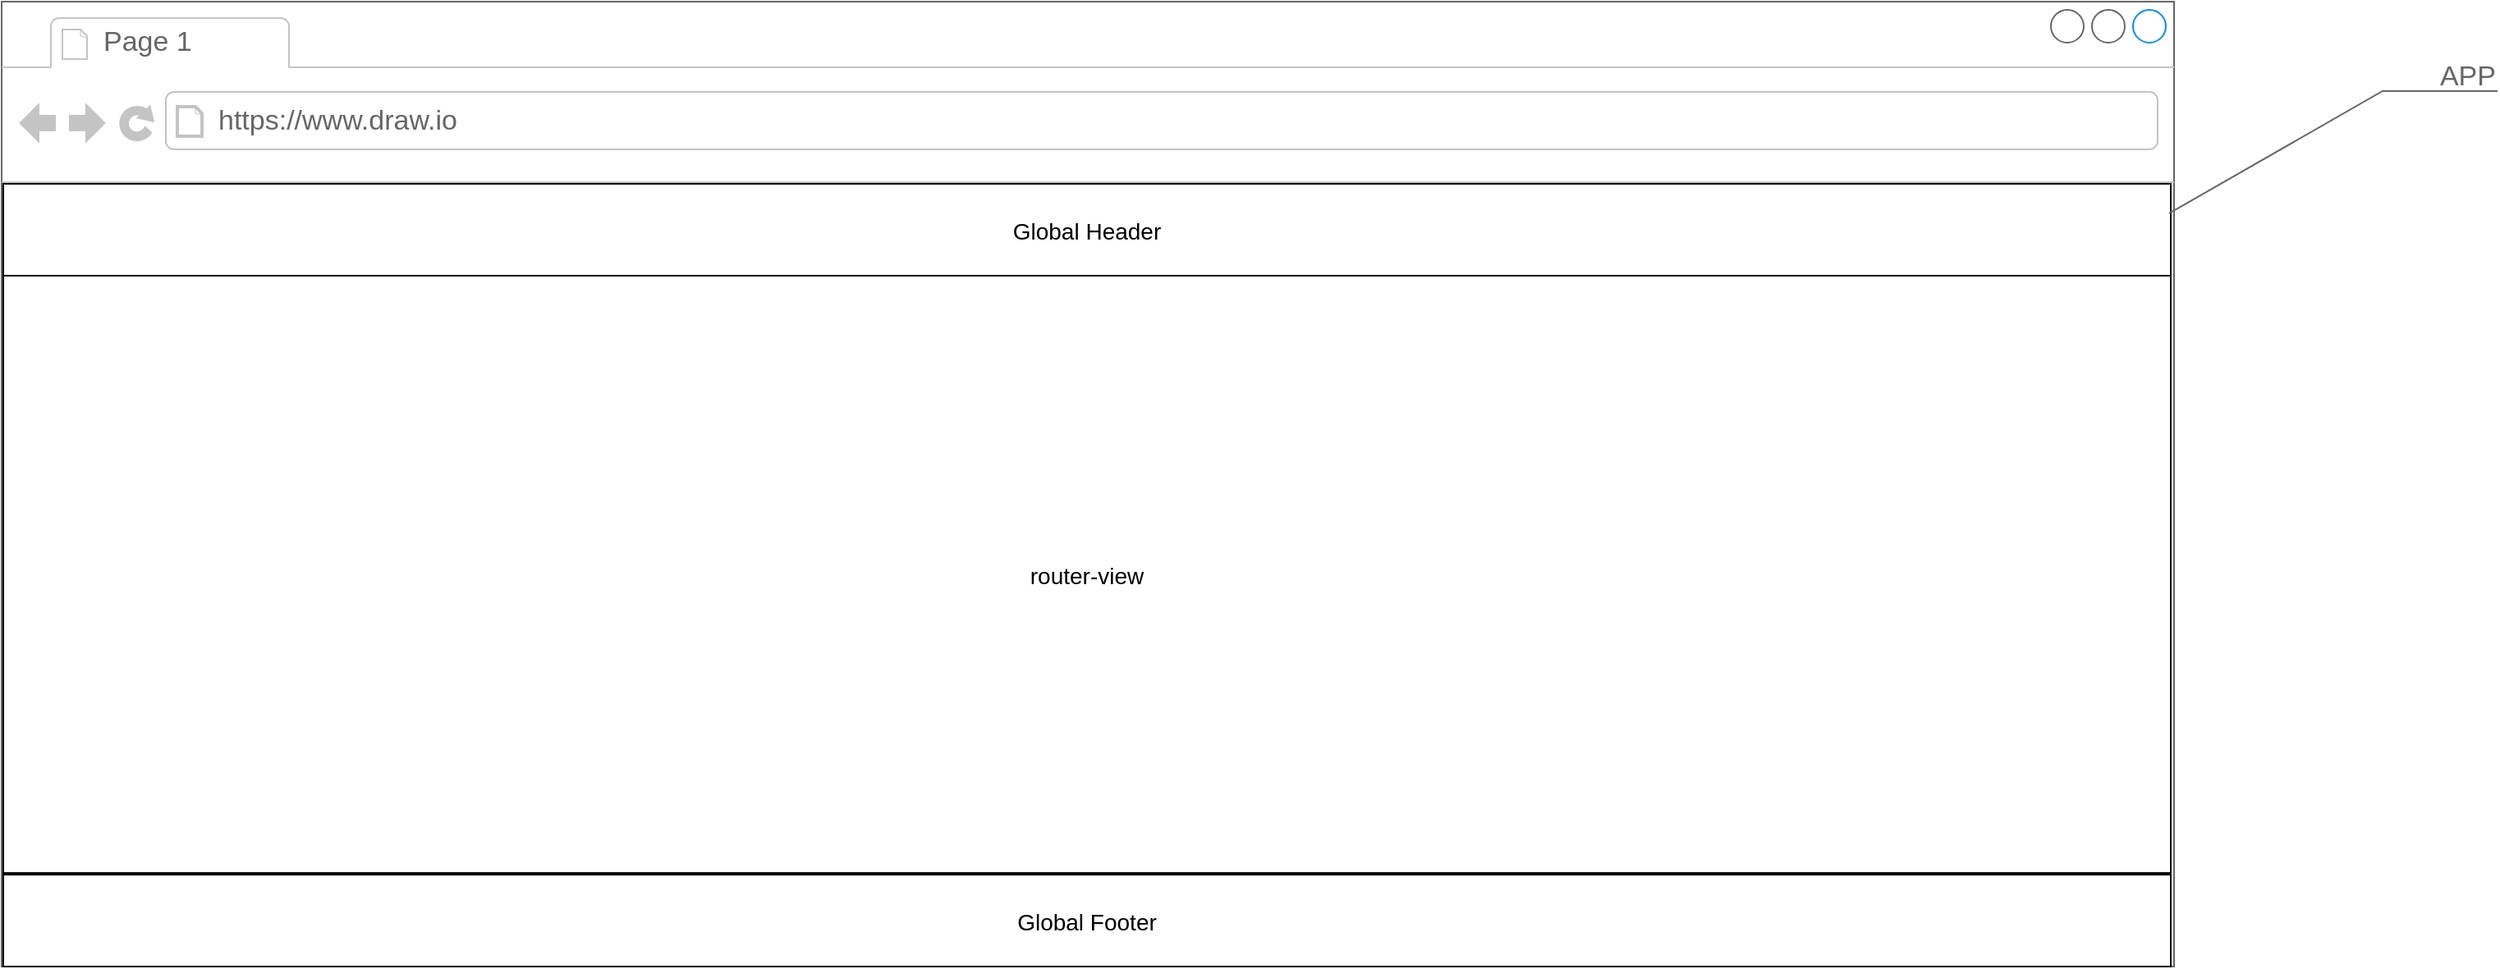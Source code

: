 <mxfile version="13.6.2" type="device"><diagram name="Page-1" id="2cc2dc42-3aac-f2a9-1cec-7a8b7cbee084"><mxGraphModel dx="3628" dy="1264" grid="0" gridSize="10" guides="1" tooltips="1" connect="1" arrows="1" fold="1" page="1" pageScale="1" pageWidth="1100" pageHeight="850" background="#ffffff" math="0" shadow="0"><root><mxCell id="0"/><mxCell id="1" parent="0"/><mxCell id="h3kMc2V66tev2rkNQmIl-2" value="" style="strokeWidth=1;shadow=0;dashed=0;align=center;html=1;shape=mxgraph.mockup.containers.browserWindow;rSize=0;strokeColor=#666666;strokeColor2=#008cff;strokeColor3=#c4c4c4;mainText=,;recursiveResize=0;" vertex="1" parent="1"><mxGeometry x="-1011" y="90" width="1323" height="588" as="geometry"/></mxCell><mxCell id="h3kMc2V66tev2rkNQmIl-3" value="Page 1" style="strokeWidth=1;shadow=0;dashed=0;align=center;html=1;shape=mxgraph.mockup.containers.anchor;fontSize=17;fontColor=#666666;align=left;" vertex="1" parent="h3kMc2V66tev2rkNQmIl-2"><mxGeometry x="60" y="12" width="110" height="26" as="geometry"/></mxCell><mxCell id="h3kMc2V66tev2rkNQmIl-4" value="https://www.draw.io" style="strokeWidth=1;shadow=0;dashed=0;align=center;html=1;shape=mxgraph.mockup.containers.anchor;rSize=0;fontSize=17;fontColor=#666666;align=left;" vertex="1" parent="h3kMc2V66tev2rkNQmIl-2"><mxGeometry x="130" y="60" width="250" height="26" as="geometry"/></mxCell><mxCell id="h3kMc2V66tev2rkNQmIl-8" value="&lt;font style=&quot;font-size: 14px&quot;&gt;Global Header&lt;/font&gt;" style="rounded=0;whiteSpace=wrap;html=1;fontSize=16;" vertex="1" parent="h3kMc2V66tev2rkNQmIl-2"><mxGeometry x="1" y="111" width="1320" height="56" as="geometry"/></mxCell><mxCell id="h3kMc2V66tev2rkNQmIl-14" value="&lt;font style=&quot;font-size: 14px&quot;&gt;Global Footer&lt;/font&gt;" style="rounded=0;whiteSpace=wrap;html=1;fontSize=16;" vertex="1" parent="h3kMc2V66tev2rkNQmIl-2"><mxGeometry x="1" y="532" width="1320" height="56" as="geometry"/></mxCell><mxCell id="h3kMc2V66tev2rkNQmIl-15" value="&lt;font style=&quot;font-size: 14px&quot;&gt;router-view&lt;/font&gt;" style="rounded=0;whiteSpace=wrap;html=1;fontSize=16;" vertex="1" parent="h3kMc2V66tev2rkNQmIl-2"><mxGeometry x="1" y="167" width="1320" height="364" as="geometry"/></mxCell><mxCell id="h3kMc2V66tev2rkNQmIl-9" value="APP" style="strokeWidth=1;shadow=0;dashed=0;align=center;html=1;shape=mxgraph.mockup.text.callout;linkText=;textSize=17;textColor=#666666;callDir=NE;callStyle=line;fontSize=17;fontColor=#666666;align=right;verticalAlign=top;strokeColor=#666666;" vertex="1" parent="1"><mxGeometry x="309" y="119" width="200" height="100" as="geometry"/></mxCell></root></mxGraphModel></diagram></mxfile>